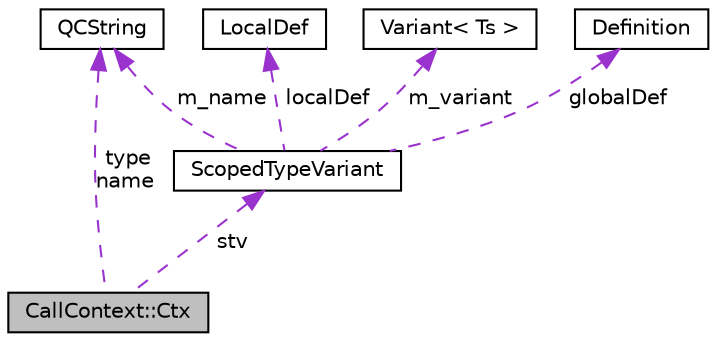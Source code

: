 digraph "CallContext::Ctx"
{
 // INTERACTIVE_SVG=YES
 // LATEX_PDF_SIZE
  edge [fontname="Helvetica",fontsize="10",labelfontname="Helvetica",labelfontsize="10"];
  node [fontname="Helvetica",fontsize="10",shape=record];
  Node1 [label="CallContext::Ctx",height=0.2,width=0.4,color="black", fillcolor="grey75", style="filled", fontcolor="black",tooltip=" "];
  Node2 -> Node1 [dir="back",color="darkorchid3",fontsize="10",style="dashed",label=" type\nname" ,fontname="Helvetica"];
  Node2 [label="QCString",height=0.2,width=0.4,color="black", fillcolor="white", style="filled",URL="$d9/d45/class_q_c_string.html",tooltip="This is an alternative implementation of QCString."];
  Node3 -> Node1 [dir="back",color="darkorchid3",fontsize="10",style="dashed",label=" stv" ,fontname="Helvetica"];
  Node3 [label="ScopedTypeVariant",height=0.2,width=0.4,color="black", fillcolor="white", style="filled",URL="$de/ddb/class_scoped_type_variant.html",tooltip=" "];
  Node4 -> Node3 [dir="back",color="darkorchid3",fontsize="10",style="dashed",label=" localDef" ,fontname="Helvetica"];
  Node4 [label="LocalDef",height=0.2,width=0.4,color="black", fillcolor="white", style="filled",URL="$dc/db8/class_local_def.html",tooltip="Class representing a local class definition found while generating syntax highlighted code."];
  Node2 -> Node3 [dir="back",color="darkorchid3",fontsize="10",style="dashed",label=" m_name" ,fontname="Helvetica"];
  Node5 -> Node3 [dir="back",color="darkorchid3",fontsize="10",style="dashed",label=" m_variant" ,fontname="Helvetica"];
  Node5 [label="Variant\< Ts \>",height=0.2,width=0.4,color="black", fillcolor="white", style="filled",URL="$de/d1e/struct_variant.html",tooltip="Implementation of a variant container (similar to C++17's std::variant)."];
  Node6 -> Node3 [dir="back",color="darkorchid3",fontsize="10",style="dashed",label=" globalDef" ,fontname="Helvetica"];
  Node6 [label="Definition",height=0.2,width=0.4,color="black", fillcolor="white", style="filled",URL="$d5/dcc/class_definition.html",tooltip="The common base class of all entity definitions found in the sources."];
}
